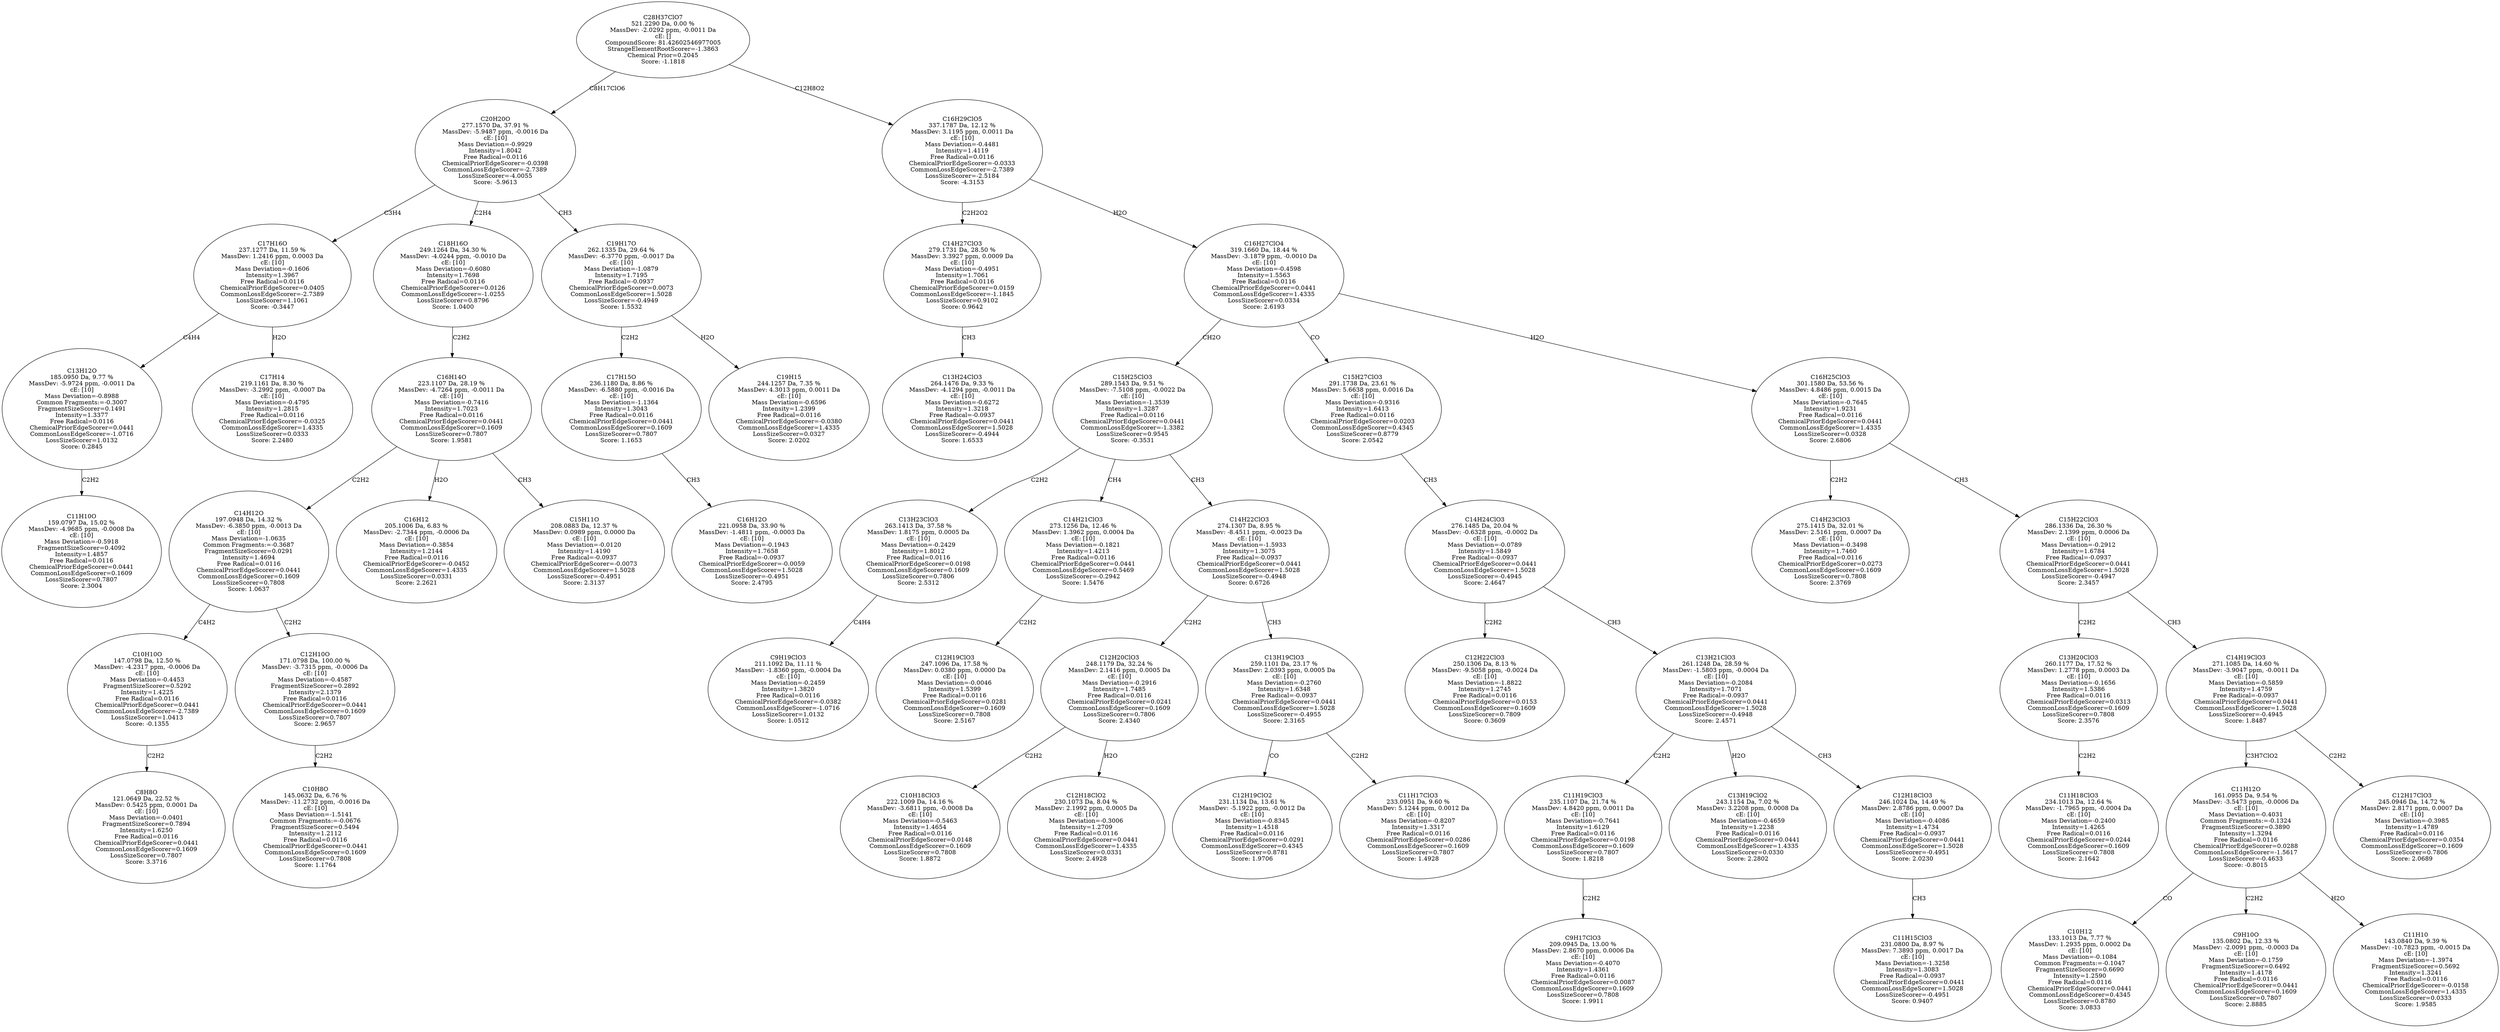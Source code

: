 strict digraph {
v1 [label="C11H10O\n159.0797 Da, 15.02 %\nMassDev: -4.9685 ppm, -0.0008 Da\ncE: [10]\nMass Deviation=-0.5918\nFragmentSizeScorer=0.4092\nIntensity=1.4857\nFree Radical=0.0116\nChemicalPriorEdgeScorer=0.0441\nCommonLossEdgeScorer=0.1609\nLossSizeScorer=0.7807\nScore: 2.3004"];
v2 [label="C13H12O\n185.0950 Da, 9.77 %\nMassDev: -5.9724 ppm, -0.0011 Da\ncE: [10]\nMass Deviation=-0.8988\nCommon Fragments:=-0.3007\nFragmentSizeScorer=0.1491\nIntensity=1.3377\nFree Radical=0.0116\nChemicalPriorEdgeScorer=0.0441\nCommonLossEdgeScorer=-1.0716\nLossSizeScorer=1.0132\nScore: 0.2845"];
v3 [label="C17H14\n219.1161 Da, 8.30 %\nMassDev: -3.2992 ppm, -0.0007 Da\ncE: [10]\nMass Deviation=-0.4795\nIntensity=1.2815\nFree Radical=0.0116\nChemicalPriorEdgeScorer=-0.0325\nCommonLossEdgeScorer=1.4335\nLossSizeScorer=0.0333\nScore: 2.2480"];
v4 [label="C17H16O\n237.1277 Da, 11.59 %\nMassDev: 1.2416 ppm, 0.0003 Da\ncE: [10]\nMass Deviation=-0.1606\nIntensity=1.3967\nFree Radical=0.0116\nChemicalPriorEdgeScorer=0.0405\nCommonLossEdgeScorer=-2.7389\nLossSizeScorer=1.1061\nScore: -0.3447"];
v5 [label="C8H8O\n121.0649 Da, 22.52 %\nMassDev: 0.5425 ppm, 0.0001 Da\ncE: [10]\nMass Deviation=-0.0401\nFragmentSizeScorer=0.7894\nIntensity=1.6250\nFree Radical=0.0116\nChemicalPriorEdgeScorer=0.0441\nCommonLossEdgeScorer=0.1609\nLossSizeScorer=0.7807\nScore: 3.3716"];
v6 [label="C10H10O\n147.0798 Da, 12.50 %\nMassDev: -4.2317 ppm, -0.0006 Da\ncE: [10]\nMass Deviation=-0.4453\nFragmentSizeScorer=0.5292\nIntensity=1.4225\nFree Radical=0.0116\nChemicalPriorEdgeScorer=0.0441\nCommonLossEdgeScorer=-2.7389\nLossSizeScorer=1.0413\nScore: -0.1355"];
v7 [label="C10H8O\n145.0632 Da, 6.76 %\nMassDev: -11.2732 ppm, -0.0016 Da\ncE: [10]\nMass Deviation=-1.5141\nCommon Fragments:=-0.0676\nFragmentSizeScorer=0.5494\nIntensity=1.2112\nFree Radical=0.0116\nChemicalPriorEdgeScorer=0.0441\nCommonLossEdgeScorer=0.1609\nLossSizeScorer=0.7808\nScore: 1.1764"];
v8 [label="C12H10O\n171.0798 Da, 100.00 %\nMassDev: -3.7315 ppm, -0.0006 Da\ncE: [10]\nMass Deviation=-0.4587\nFragmentSizeScorer=0.2892\nIntensity=2.1379\nFree Radical=0.0116\nChemicalPriorEdgeScorer=0.0441\nCommonLossEdgeScorer=0.1609\nLossSizeScorer=0.7807\nScore: 2.9657"];
v9 [label="C14H12O\n197.0948 Da, 14.32 %\nMassDev: -6.3850 ppm, -0.0013 Da\ncE: [10]\nMass Deviation=-1.0635\nCommon Fragments:=-0.3687\nFragmentSizeScorer=0.0291\nIntensity=1.4694\nFree Radical=0.0116\nChemicalPriorEdgeScorer=0.0441\nCommonLossEdgeScorer=0.1609\nLossSizeScorer=0.7808\nScore: 1.0637"];
v10 [label="C16H12\n205.1006 Da, 6.83 %\nMassDev: -2.7344 ppm, -0.0006 Da\ncE: [10]\nMass Deviation=-0.3854\nIntensity=1.2144\nFree Radical=0.0116\nChemicalPriorEdgeScorer=-0.0452\nCommonLossEdgeScorer=1.4335\nLossSizeScorer=0.0331\nScore: 2.2621"];
v11 [label="C15H11O\n208.0883 Da, 12.37 %\nMassDev: 0.0989 ppm, 0.0000 Da\ncE: [10]\nMass Deviation=-0.0120\nIntensity=1.4190\nFree Radical=-0.0937\nChemicalPriorEdgeScorer=-0.0073\nCommonLossEdgeScorer=1.5028\nLossSizeScorer=-0.4951\nScore: 2.3137"];
v12 [label="C16H14O\n223.1107 Da, 28.19 %\nMassDev: -4.7264 ppm, -0.0011 Da\ncE: [10]\nMass Deviation=-0.7416\nIntensity=1.7023\nFree Radical=0.0116\nChemicalPriorEdgeScorer=0.0441\nCommonLossEdgeScorer=0.1609\nLossSizeScorer=0.7807\nScore: 1.9581"];
v13 [label="C18H16O\n249.1264 Da, 34.30 %\nMassDev: -4.0244 ppm, -0.0010 Da\ncE: [10]\nMass Deviation=-0.6080\nIntensity=1.7698\nFree Radical=0.0116\nChemicalPriorEdgeScorer=0.0126\nCommonLossEdgeScorer=-1.0255\nLossSizeScorer=0.8796\nScore: 1.0400"];
v14 [label="C16H12O\n221.0958 Da, 33.90 %\nMassDev: -1.4811 ppm, -0.0003 Da\ncE: [10]\nMass Deviation=-0.1943\nIntensity=1.7658\nFree Radical=-0.0937\nChemicalPriorEdgeScorer=-0.0059\nCommonLossEdgeScorer=1.5028\nLossSizeScorer=-0.4951\nScore: 2.4795"];
v15 [label="C17H15O\n236.1180 Da, 8.86 %\nMassDev: -6.5880 ppm, -0.0016 Da\ncE: [10]\nMass Deviation=-1.1364\nIntensity=1.3043\nFree Radical=0.0116\nChemicalPriorEdgeScorer=0.0441\nCommonLossEdgeScorer=0.1609\nLossSizeScorer=0.7807\nScore: 1.1653"];
v16 [label="C19H15\n244.1257 Da, 7.35 %\nMassDev: 4.3013 ppm, 0.0011 Da\ncE: [10]\nMass Deviation=-0.6596\nIntensity=1.2399\nFree Radical=0.0116\nChemicalPriorEdgeScorer=-0.0380\nCommonLossEdgeScorer=1.4335\nLossSizeScorer=0.0327\nScore: 2.0202"];
v17 [label="C19H17O\n262.1335 Da, 29.64 %\nMassDev: -6.3770 ppm, -0.0017 Da\ncE: [10]\nMass Deviation=-1.0879\nIntensity=1.7195\nFree Radical=-0.0937\nChemicalPriorEdgeScorer=0.0073\nCommonLossEdgeScorer=1.5028\nLossSizeScorer=-0.4949\nScore: 1.5532"];
v18 [label="C20H20O\n277.1570 Da, 37.91 %\nMassDev: -5.9487 ppm, -0.0016 Da\ncE: [10]\nMass Deviation=-0.9929\nIntensity=1.8042\nFree Radical=0.0116\nChemicalPriorEdgeScorer=-0.0398\nCommonLossEdgeScorer=-2.7389\nLossSizeScorer=-4.0055\nScore: -5.9613"];
v19 [label="C13H24ClO3\n264.1476 Da, 9.33 %\nMassDev: -4.1294 ppm, -0.0011 Da\ncE: [10]\nMass Deviation=-0.6272\nIntensity=1.3218\nFree Radical=-0.0937\nChemicalPriorEdgeScorer=0.0441\nCommonLossEdgeScorer=1.5028\nLossSizeScorer=-0.4944\nScore: 1.6533"];
v20 [label="C14H27ClO3\n279.1731 Da, 28.50 %\nMassDev: 3.3927 ppm, 0.0009 Da\ncE: [10]\nMass Deviation=-0.4951\nIntensity=1.7061\nFree Radical=0.0116\nChemicalPriorEdgeScorer=0.0159\nCommonLossEdgeScorer=-1.1845\nLossSizeScorer=0.9102\nScore: 0.9642"];
v21 [label="C9H19ClO3\n211.1092 Da, 11.11 %\nMassDev: -1.8360 ppm, -0.0004 Da\ncE: [10]\nMass Deviation=-0.2459\nIntensity=1.3820\nFree Radical=0.0116\nChemicalPriorEdgeScorer=-0.0382\nCommonLossEdgeScorer=-1.0716\nLossSizeScorer=1.0132\nScore: 1.0512"];
v22 [label="C13H23ClO3\n263.1413 Da, 37.58 %\nMassDev: 1.8175 ppm, 0.0005 Da\ncE: [10]\nMass Deviation=-0.2429\nIntensity=1.8012\nFree Radical=0.0116\nChemicalPriorEdgeScorer=0.0198\nCommonLossEdgeScorer=0.1609\nLossSizeScorer=0.7806\nScore: 2.5312"];
v23 [label="C12H19ClO3\n247.1096 Da, 17.58 %\nMassDev: 0.0380 ppm, 0.0000 Da\ncE: [10]\nMass Deviation=-0.0046\nIntensity=1.5399\nFree Radical=0.0116\nChemicalPriorEdgeScorer=0.0281\nCommonLossEdgeScorer=0.1609\nLossSizeScorer=0.7808\nScore: 2.5167"];
v24 [label="C14H21ClO3\n273.1256 Da, 12.46 %\nMassDev: 1.3962 ppm, 0.0004 Da\ncE: [10]\nMass Deviation=-0.1821\nIntensity=1.4213\nFree Radical=0.0116\nChemicalPriorEdgeScorer=0.0441\nCommonLossEdgeScorer=0.5469\nLossSizeScorer=-0.2942\nScore: 1.5476"];
v25 [label="C10H18ClO3\n222.1009 Da, 14.16 %\nMassDev: -3.6811 ppm, -0.0008 Da\ncE: [10]\nMass Deviation=-0.5463\nIntensity=1.4654\nFree Radical=0.0116\nChemicalPriorEdgeScorer=0.0148\nCommonLossEdgeScorer=0.1609\nLossSizeScorer=0.7808\nScore: 1.8872"];
v26 [label="C12H18ClO2\n230.1073 Da, 8.04 %\nMassDev: 2.1992 ppm, 0.0005 Da\ncE: [10]\nMass Deviation=-0.3006\nIntensity=1.2709\nFree Radical=0.0116\nChemicalPriorEdgeScorer=0.0441\nCommonLossEdgeScorer=1.4335\nLossSizeScorer=0.0331\nScore: 2.4928"];
v27 [label="C12H20ClO3\n248.1179 Da, 32.24 %\nMassDev: 2.1416 ppm, 0.0005 Da\ncE: [10]\nMass Deviation=-0.2916\nIntensity=1.7485\nFree Radical=0.0116\nChemicalPriorEdgeScorer=0.0241\nCommonLossEdgeScorer=0.1609\nLossSizeScorer=0.7806\nScore: 2.4340"];
v28 [label="C12H19ClO2\n231.1134 Da, 13.61 %\nMassDev: -5.1922 ppm, -0.0012 Da\ncE: [10]\nMass Deviation=-0.8345\nIntensity=1.4518\nFree Radical=0.0116\nChemicalPriorEdgeScorer=0.0291\nCommonLossEdgeScorer=0.4345\nLossSizeScorer=0.8781\nScore: 1.9706"];
v29 [label="C11H17ClO3\n233.0951 Da, 9.60 %\nMassDev: 5.1244 ppm, 0.0012 Da\ncE: [10]\nMass Deviation=-0.8207\nIntensity=1.3317\nFree Radical=0.0116\nChemicalPriorEdgeScorer=0.0286\nCommonLossEdgeScorer=0.1609\nLossSizeScorer=0.7807\nScore: 1.4928"];
v30 [label="C13H19ClO3\n259.1101 Da, 23.17 %\nMassDev: 2.0393 ppm, 0.0005 Da\ncE: [10]\nMass Deviation=-0.2760\nIntensity=1.6348\nFree Radical=-0.0937\nChemicalPriorEdgeScorer=0.0441\nCommonLossEdgeScorer=1.5028\nLossSizeScorer=-0.4955\nScore: 2.3165"];
v31 [label="C14H22ClO3\n274.1307 Da, 8.95 %\nMassDev: -8.4511 ppm, -0.0023 Da\ncE: [10]\nMass Deviation=-1.5933\nIntensity=1.3075\nFree Radical=-0.0937\nChemicalPriorEdgeScorer=0.0441\nCommonLossEdgeScorer=1.5028\nLossSizeScorer=-0.4948\nScore: 0.6726"];
v32 [label="C15H25ClO3\n289.1543 Da, 9.51 %\nMassDev: -7.5108 ppm, -0.0022 Da\ncE: [10]\nMass Deviation=-1.3539\nIntensity=1.3287\nFree Radical=0.0116\nChemicalPriorEdgeScorer=0.0441\nCommonLossEdgeScorer=-1.3382\nLossSizeScorer=0.9545\nScore: -0.3531"];
v33 [label="C12H22ClO3\n250.1306 Da, 8.13 %\nMassDev: -9.5058 ppm, -0.0024 Da\ncE: [10]\nMass Deviation=-1.8822\nIntensity=1.2745\nFree Radical=0.0116\nChemicalPriorEdgeScorer=0.0153\nCommonLossEdgeScorer=0.1609\nLossSizeScorer=0.7809\nScore: 0.3609"];
v34 [label="C9H17ClO3\n209.0945 Da, 13.00 %\nMassDev: 2.8670 ppm, 0.0006 Da\ncE: [10]\nMass Deviation=-0.4070\nIntensity=1.4361\nFree Radical=0.0116\nChemicalPriorEdgeScorer=0.0087\nCommonLossEdgeScorer=0.1609\nLossSizeScorer=0.7808\nScore: 1.9911"];
v35 [label="C11H19ClO3\n235.1107 Da, 21.74 %\nMassDev: 4.8420 ppm, 0.0011 Da\ncE: [10]\nMass Deviation=-0.7641\nIntensity=1.6129\nFree Radical=0.0116\nChemicalPriorEdgeScorer=0.0198\nCommonLossEdgeScorer=0.1609\nLossSizeScorer=0.7807\nScore: 1.8218"];
v36 [label="C13H19ClO2\n243.1154 Da, 7.02 %\nMassDev: 3.2208 ppm, 0.0008 Da\ncE: [10]\nMass Deviation=-0.4659\nIntensity=1.2238\nFree Radical=0.0116\nChemicalPriorEdgeScorer=0.0441\nCommonLossEdgeScorer=1.4335\nLossSizeScorer=0.0330\nScore: 2.2802"];
v37 [label="C11H15ClO3\n231.0800 Da, 8.97 %\nMassDev: 7.3893 ppm, 0.0017 Da\ncE: [10]\nMass Deviation=-1.3258\nIntensity=1.3083\nFree Radical=-0.0937\nChemicalPriorEdgeScorer=0.0441\nCommonLossEdgeScorer=1.5028\nLossSizeScorer=-0.4951\nScore: 0.9407"];
v38 [label="C12H18ClO3\n246.1024 Da, 14.49 %\nMassDev: 2.8786 ppm, 0.0007 Da\ncE: [10]\nMass Deviation=-0.4086\nIntensity=1.4734\nFree Radical=-0.0937\nChemicalPriorEdgeScorer=0.0441\nCommonLossEdgeScorer=1.5028\nLossSizeScorer=-0.4951\nScore: 2.0230"];
v39 [label="C13H21ClO3\n261.1248 Da, 28.59 %\nMassDev: -1.5803 ppm, -0.0004 Da\ncE: [10]\nMass Deviation=-0.2084\nIntensity=1.7071\nFree Radical=-0.0937\nChemicalPriorEdgeScorer=0.0441\nCommonLossEdgeScorer=1.5028\nLossSizeScorer=-0.4948\nScore: 2.4571"];
v40 [label="C14H24ClO3\n276.1485 Da, 20.04 %\nMassDev: -0.6328 ppm, -0.0002 Da\ncE: [10]\nMass Deviation=-0.0789\nIntensity=1.5849\nFree Radical=-0.0937\nChemicalPriorEdgeScorer=0.0441\nCommonLossEdgeScorer=1.5028\nLossSizeScorer=-0.4945\nScore: 2.4647"];
v41 [label="C15H27ClO3\n291.1738 Da, 23.61 %\nMassDev: 5.6638 ppm, 0.0016 Da\ncE: [10]\nMass Deviation=-0.9316\nIntensity=1.6413\nFree Radical=0.0116\nChemicalPriorEdgeScorer=0.0203\nCommonLossEdgeScorer=0.4345\nLossSizeScorer=0.8779\nScore: 2.0542"];
v42 [label="C14H23ClO3\n275.1415 Da, 32.01 %\nMassDev: 2.5161 ppm, 0.0007 Da\ncE: [10]\nMass Deviation=-0.3498\nIntensity=1.7460\nFree Radical=0.0116\nChemicalPriorEdgeScorer=0.0273\nCommonLossEdgeScorer=0.1609\nLossSizeScorer=0.7808\nScore: 2.3769"];
v43 [label="C11H18ClO3\n234.1013 Da, 12.64 %\nMassDev: -1.7965 ppm, -0.0004 Da\ncE: [10]\nMass Deviation=-0.2400\nIntensity=1.4265\nFree Radical=0.0116\nChemicalPriorEdgeScorer=0.0244\nCommonLossEdgeScorer=0.1609\nLossSizeScorer=0.7808\nScore: 2.1642"];
v44 [label="C13H20ClO3\n260.1177 Da, 17.52 %\nMassDev: 1.2778 ppm, 0.0003 Da\ncE: [10]\nMass Deviation=-0.1656\nIntensity=1.5386\nFree Radical=0.0116\nChemicalPriorEdgeScorer=0.0313\nCommonLossEdgeScorer=0.1609\nLossSizeScorer=0.7808\nScore: 2.3576"];
v45 [label="C10H12\n133.1013 Da, 7.77 %\nMassDev: 1.2935 ppm, 0.0002 Da\ncE: [10]\nMass Deviation=-0.1084\nCommon Fragments:=-0.1047\nFragmentSizeScorer=0.6690\nIntensity=1.2590\nFree Radical=0.0116\nChemicalPriorEdgeScorer=0.0441\nCommonLossEdgeScorer=0.4345\nLossSizeScorer=0.8780\nScore: 3.0833"];
v46 [label="C9H10O\n135.0802 Da, 12.33 %\nMassDev: -2.0091 ppm, -0.0003 Da\ncE: [10]\nMass Deviation=-0.1759\nFragmentSizeScorer=0.6492\nIntensity=1.4178\nFree Radical=0.0116\nChemicalPriorEdgeScorer=0.0441\nCommonLossEdgeScorer=0.1609\nLossSizeScorer=0.7807\nScore: 2.8885"];
v47 [label="C11H10\n143.0840 Da, 9.39 %\nMassDev: -10.7823 ppm, -0.0015 Da\ncE: [10]\nMass Deviation=-1.3974\nFragmentSizeScorer=0.5692\nIntensity=1.3241\nFree Radical=0.0116\nChemicalPriorEdgeScorer=-0.0158\nCommonLossEdgeScorer=1.4335\nLossSizeScorer=0.0333\nScore: 1.9585"];
v48 [label="C11H12O\n161.0955 Da, 9.54 %\nMassDev: -3.5473 ppm, -0.0006 Da\ncE: [10]\nMass Deviation=-0.4031\nCommon Fragments:=-0.1324\nFragmentSizeScorer=0.3890\nIntensity=1.3294\nFree Radical=0.0116\nChemicalPriorEdgeScorer=0.0288\nCommonLossEdgeScorer=-1.5617\nLossSizeScorer=-0.4633\nScore: -0.8015"];
v49 [label="C12H17ClO3\n245.0946 Da, 14.72 %\nMassDev: 2.8171 ppm, 0.0007 Da\ncE: [10]\nMass Deviation=-0.3985\nIntensity=1.4789\nFree Radical=0.0116\nChemicalPriorEdgeScorer=0.0354\nCommonLossEdgeScorer=0.1609\nLossSizeScorer=0.7806\nScore: 2.0689"];
v50 [label="C14H19ClO3\n271.1085 Da, 14.60 %\nMassDev: -3.9047 ppm, -0.0011 Da\ncE: [10]\nMass Deviation=-0.5859\nIntensity=1.4759\nFree Radical=-0.0937\nChemicalPriorEdgeScorer=0.0441\nCommonLossEdgeScorer=1.5028\nLossSizeScorer=-0.4945\nScore: 1.8487"];
v51 [label="C15H22ClO3\n286.1336 Da, 26.30 %\nMassDev: 2.1399 ppm, 0.0006 Da\ncE: [10]\nMass Deviation=-0.2912\nIntensity=1.6784\nFree Radical=-0.0937\nChemicalPriorEdgeScorer=0.0441\nCommonLossEdgeScorer=1.5028\nLossSizeScorer=-0.4947\nScore: 2.3457"];
v52 [label="C16H25ClO3\n301.1580 Da, 53.56 %\nMassDev: 4.8486 ppm, 0.0015 Da\ncE: [10]\nMass Deviation=-0.7645\nIntensity=1.9231\nFree Radical=0.0116\nChemicalPriorEdgeScorer=0.0441\nCommonLossEdgeScorer=1.4335\nLossSizeScorer=0.0328\nScore: 2.6806"];
v53 [label="C16H27ClO4\n319.1660 Da, 18.44 %\nMassDev: -3.1879 ppm, -0.0010 Da\ncE: [10]\nMass Deviation=-0.4598\nIntensity=1.5563\nFree Radical=0.0116\nChemicalPriorEdgeScorer=0.0441\nCommonLossEdgeScorer=1.4335\nLossSizeScorer=0.0334\nScore: 2.6193"];
v54 [label="C16H29ClO5\n337.1787 Da, 12.12 %\nMassDev: 3.1195 ppm, 0.0011 Da\ncE: [10]\nMass Deviation=-0.4481\nIntensity=1.4119\nFree Radical=0.0116\nChemicalPriorEdgeScorer=-0.0333\nCommonLossEdgeScorer=-2.7389\nLossSizeScorer=-2.5184\nScore: -4.3153"];
v55 [label="C28H37ClO7\n521.2290 Da, 0.00 %\nMassDev: -2.0292 ppm, -0.0011 Da\ncE: []\nCompoundScore: 81.42602546977005\nStrangeElementRootScorer=-1.3863\nChemical Prior=0.2045\nScore: -1.1818"];
v2 -> v1 [label="C2H2"];
v4 -> v2 [label="C4H4"];
v4 -> v3 [label="H2O"];
v18 -> v4 [label="C3H4"];
v6 -> v5 [label="C2H2"];
v9 -> v6 [label="C4H2"];
v8 -> v7 [label="C2H2"];
v9 -> v8 [label="C2H2"];
v12 -> v9 [label="C2H2"];
v12 -> v10 [label="H2O"];
v12 -> v11 [label="CH3"];
v13 -> v12 [label="C2H2"];
v18 -> v13 [label="C2H4"];
v15 -> v14 [label="CH3"];
v17 -> v15 [label="C2H2"];
v17 -> v16 [label="H2O"];
v18 -> v17 [label="CH3"];
v55 -> v18 [label="C8H17ClO6"];
v20 -> v19 [label="CH3"];
v54 -> v20 [label="C2H2O2"];
v22 -> v21 [label="C4H4"];
v32 -> v22 [label="C2H2"];
v24 -> v23 [label="C2H2"];
v32 -> v24 [label="CH4"];
v27 -> v25 [label="C2H2"];
v27 -> v26 [label="H2O"];
v31 -> v27 [label="C2H2"];
v30 -> v28 [label="CO"];
v30 -> v29 [label="C2H2"];
v31 -> v30 [label="CH3"];
v32 -> v31 [label="CH3"];
v53 -> v32 [label="CH2O"];
v40 -> v33 [label="C2H2"];
v35 -> v34 [label="C2H2"];
v39 -> v35 [label="C2H2"];
v39 -> v36 [label="H2O"];
v38 -> v37 [label="CH3"];
v39 -> v38 [label="CH3"];
v40 -> v39 [label="CH3"];
v41 -> v40 [label="CH3"];
v53 -> v41 [label="CO"];
v52 -> v42 [label="C2H2"];
v44 -> v43 [label="C2H2"];
v51 -> v44 [label="C2H2"];
v48 -> v45 [label="CO"];
v48 -> v46 [label="C2H2"];
v48 -> v47 [label="H2O"];
v50 -> v48 [label="C3H7ClO2"];
v50 -> v49 [label="C2H2"];
v51 -> v50 [label="CH3"];
v52 -> v51 [label="CH3"];
v53 -> v52 [label="H2O"];
v54 -> v53 [label="H2O"];
v55 -> v54 [label="C12H8O2"];
}